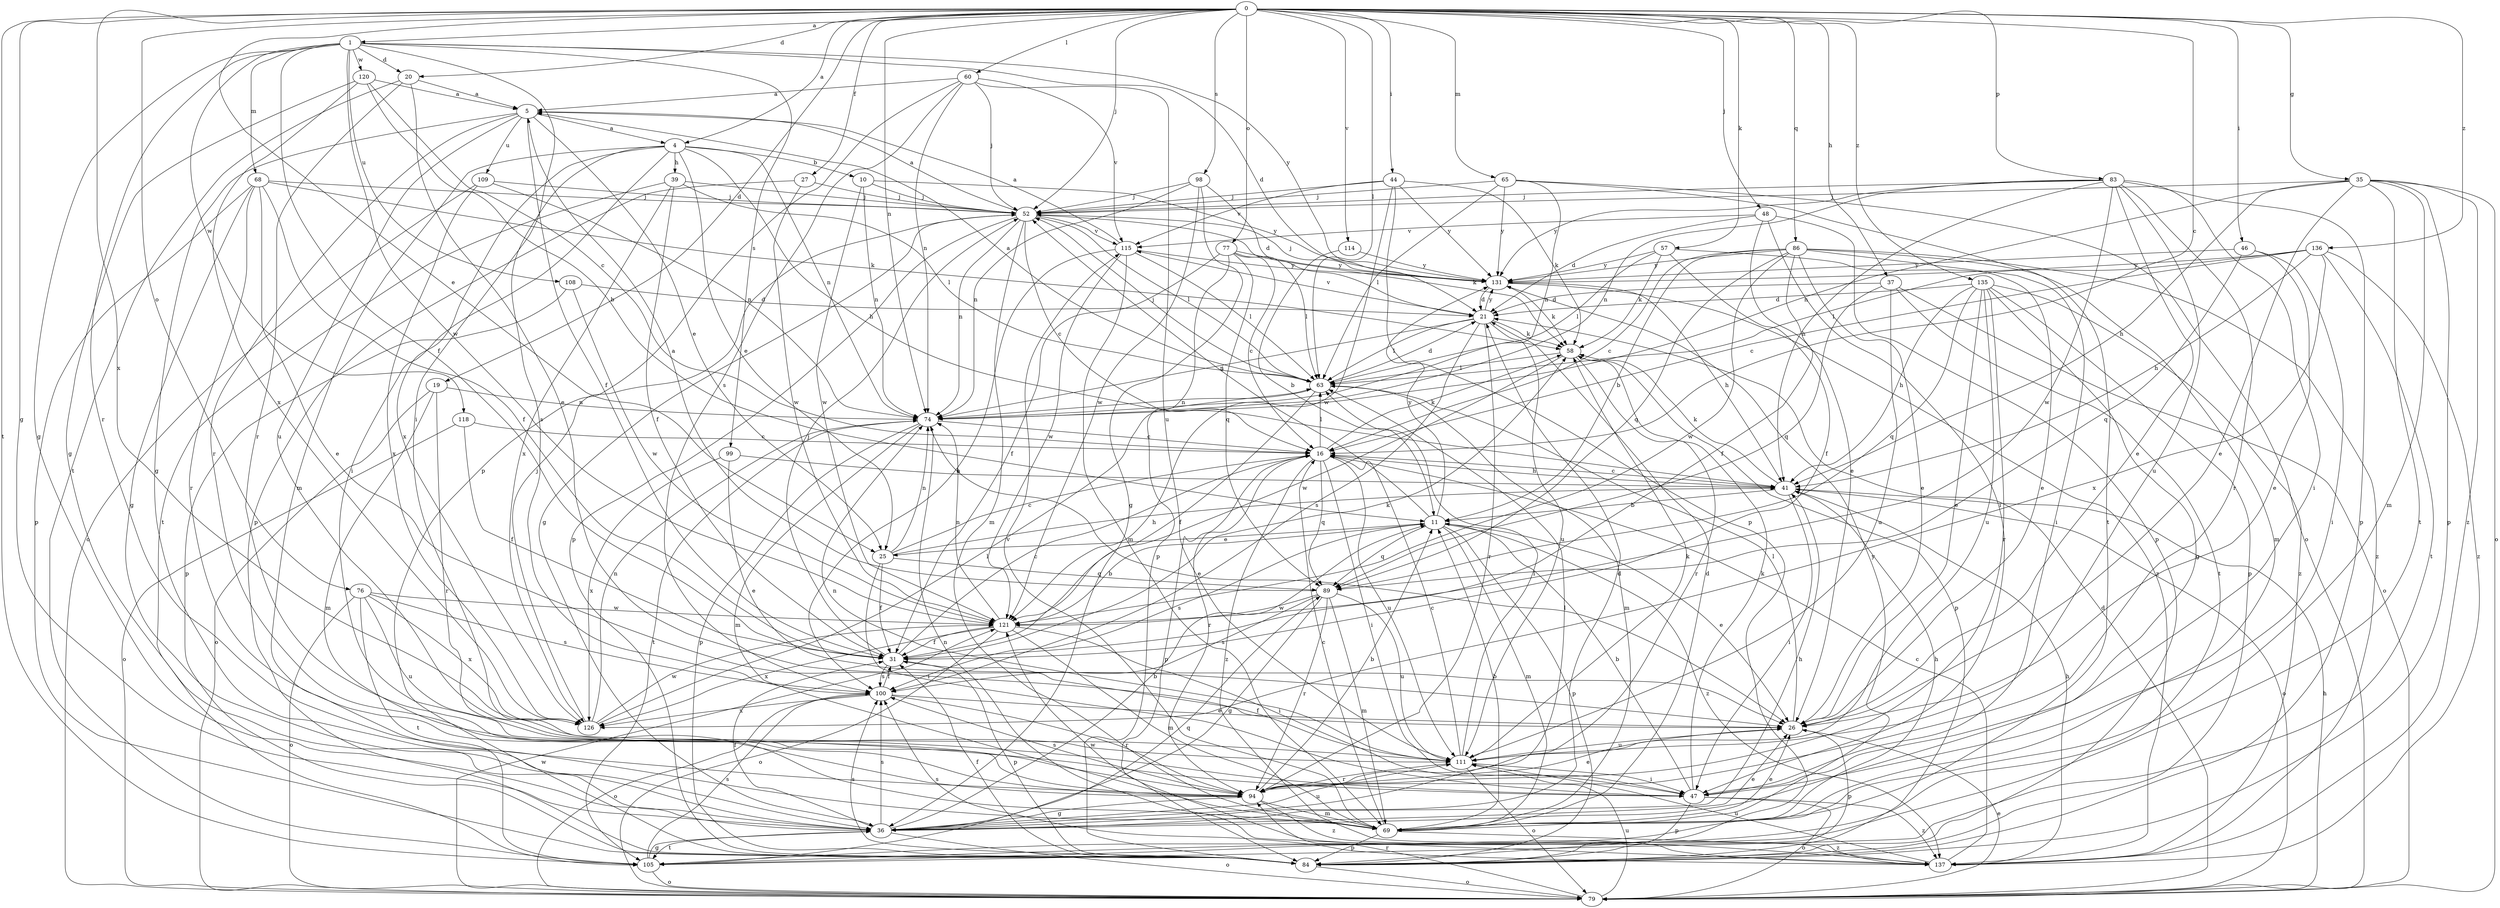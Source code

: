 strict digraph  {
0;
1;
4;
5;
10;
11;
16;
19;
20;
21;
25;
26;
27;
31;
35;
36;
37;
39;
41;
44;
46;
47;
48;
52;
57;
58;
60;
63;
65;
68;
69;
74;
76;
77;
79;
83;
84;
86;
89;
94;
98;
99;
100;
105;
108;
109;
111;
114;
115;
118;
120;
121;
126;
131;
135;
136;
137;
0 -> 1  [label=a];
0 -> 4  [label=a];
0 -> 16  [label=c];
0 -> 19  [label=d];
0 -> 20  [label=d];
0 -> 25  [label=e];
0 -> 27  [label=f];
0 -> 35  [label=g];
0 -> 36  [label=g];
0 -> 37  [label=h];
0 -> 44  [label=i];
0 -> 46  [label=i];
0 -> 48  [label=j];
0 -> 52  [label=j];
0 -> 57  [label=k];
0 -> 60  [label=l];
0 -> 63  [label=l];
0 -> 65  [label=m];
0 -> 74  [label=n];
0 -> 76  [label=o];
0 -> 77  [label=o];
0 -> 83  [label=p];
0 -> 86  [label=q];
0 -> 98  [label=s];
0 -> 105  [label=t];
0 -> 114  [label=v];
0 -> 126  [label=x];
0 -> 135  [label=z];
0 -> 136  [label=z];
1 -> 20  [label=d];
1 -> 21  [label=d];
1 -> 31  [label=f];
1 -> 36  [label=g];
1 -> 47  [label=i];
1 -> 68  [label=m];
1 -> 94  [label=r];
1 -> 99  [label=s];
1 -> 108  [label=u];
1 -> 118  [label=w];
1 -> 120  [label=w];
1 -> 121  [label=w];
1 -> 131  [label=y];
4 -> 10  [label=b];
4 -> 25  [label=e];
4 -> 39  [label=h];
4 -> 41  [label=h];
4 -> 47  [label=i];
4 -> 69  [label=m];
4 -> 74  [label=n];
4 -> 100  [label=s];
4 -> 126  [label=x];
5 -> 4  [label=a];
5 -> 25  [label=e];
5 -> 31  [label=f];
5 -> 36  [label=g];
5 -> 94  [label=r];
5 -> 109  [label=u];
5 -> 111  [label=u];
10 -> 52  [label=j];
10 -> 74  [label=n];
10 -> 121  [label=w];
10 -> 131  [label=y];
11 -> 25  [label=e];
11 -> 26  [label=e];
11 -> 52  [label=j];
11 -> 69  [label=m];
11 -> 84  [label=p];
11 -> 89  [label=q];
11 -> 100  [label=s];
11 -> 131  [label=y];
11 -> 137  [label=z];
16 -> 41  [label=h];
16 -> 47  [label=i];
16 -> 58  [label=k];
16 -> 63  [label=l];
16 -> 84  [label=p];
16 -> 89  [label=q];
16 -> 94  [label=r];
16 -> 111  [label=u];
16 -> 137  [label=z];
19 -> 69  [label=m];
19 -> 74  [label=n];
19 -> 79  [label=o];
19 -> 94  [label=r];
20 -> 5  [label=a];
20 -> 26  [label=e];
20 -> 94  [label=r];
20 -> 105  [label=t];
21 -> 58  [label=k];
21 -> 63  [label=l];
21 -> 74  [label=n];
21 -> 94  [label=r];
21 -> 100  [label=s];
21 -> 111  [label=u];
21 -> 115  [label=v];
21 -> 131  [label=y];
25 -> 16  [label=c];
25 -> 31  [label=f];
25 -> 41  [label=h];
25 -> 47  [label=i];
25 -> 74  [label=n];
25 -> 89  [label=q];
26 -> 63  [label=l];
26 -> 84  [label=p];
26 -> 111  [label=u];
27 -> 52  [label=j];
27 -> 84  [label=p];
27 -> 121  [label=w];
31 -> 16  [label=c];
31 -> 52  [label=j];
31 -> 58  [label=k];
31 -> 84  [label=p];
31 -> 100  [label=s];
35 -> 26  [label=e];
35 -> 41  [label=h];
35 -> 52  [label=j];
35 -> 69  [label=m];
35 -> 74  [label=n];
35 -> 79  [label=o];
35 -> 84  [label=p];
35 -> 105  [label=t];
35 -> 137  [label=z];
36 -> 11  [label=b];
36 -> 21  [label=d];
36 -> 26  [label=e];
36 -> 31  [label=f];
36 -> 41  [label=h];
36 -> 63  [label=l];
36 -> 79  [label=o];
36 -> 100  [label=s];
36 -> 105  [label=t];
36 -> 111  [label=u];
37 -> 21  [label=d];
37 -> 79  [label=o];
37 -> 89  [label=q];
37 -> 105  [label=t];
37 -> 111  [label=u];
39 -> 31  [label=f];
39 -> 52  [label=j];
39 -> 63  [label=l];
39 -> 105  [label=t];
39 -> 126  [label=x];
41 -> 11  [label=b];
41 -> 16  [label=c];
41 -> 47  [label=i];
41 -> 58  [label=k];
41 -> 79  [label=o];
44 -> 52  [label=j];
44 -> 58  [label=k];
44 -> 84  [label=p];
44 -> 115  [label=v];
44 -> 121  [label=w];
44 -> 131  [label=y];
46 -> 26  [label=e];
46 -> 47  [label=i];
46 -> 89  [label=q];
46 -> 131  [label=y];
47 -> 11  [label=b];
47 -> 58  [label=k];
47 -> 79  [label=o];
47 -> 84  [label=p];
47 -> 137  [label=z];
48 -> 21  [label=d];
48 -> 26  [label=e];
48 -> 47  [label=i];
48 -> 84  [label=p];
48 -> 115  [label=v];
52 -> 5  [label=a];
52 -> 16  [label=c];
52 -> 36  [label=g];
52 -> 58  [label=k];
52 -> 63  [label=l];
52 -> 69  [label=m];
52 -> 74  [label=n];
52 -> 84  [label=p];
52 -> 115  [label=v];
57 -> 26  [label=e];
57 -> 31  [label=f];
57 -> 58  [label=k];
57 -> 63  [label=l];
57 -> 131  [label=y];
58 -> 63  [label=l];
58 -> 84  [label=p];
58 -> 94  [label=r];
58 -> 121  [label=w];
60 -> 5  [label=a];
60 -> 52  [label=j];
60 -> 74  [label=n];
60 -> 84  [label=p];
60 -> 100  [label=s];
60 -> 111  [label=u];
60 -> 115  [label=v];
63 -> 5  [label=a];
63 -> 21  [label=d];
63 -> 31  [label=f];
63 -> 52  [label=j];
63 -> 69  [label=m];
63 -> 74  [label=n];
65 -> 52  [label=j];
65 -> 63  [label=l];
65 -> 74  [label=n];
65 -> 79  [label=o];
65 -> 105  [label=t];
65 -> 131  [label=y];
68 -> 26  [label=e];
68 -> 31  [label=f];
68 -> 36  [label=g];
68 -> 52  [label=j];
68 -> 58  [label=k];
68 -> 84  [label=p];
68 -> 94  [label=r];
69 -> 11  [label=b];
69 -> 16  [label=c];
69 -> 21  [label=d];
69 -> 26  [label=e];
69 -> 41  [label=h];
69 -> 84  [label=p];
69 -> 115  [label=v];
69 -> 131  [label=y];
69 -> 137  [label=z];
74 -> 16  [label=c];
74 -> 26  [label=e];
74 -> 69  [label=m];
74 -> 84  [label=p];
74 -> 105  [label=t];
76 -> 79  [label=o];
76 -> 100  [label=s];
76 -> 105  [label=t];
76 -> 111  [label=u];
76 -> 121  [label=w];
76 -> 126  [label=x];
77 -> 16  [label=c];
77 -> 31  [label=f];
77 -> 63  [label=l];
77 -> 84  [label=p];
77 -> 89  [label=q];
77 -> 131  [label=y];
79 -> 21  [label=d];
79 -> 26  [label=e];
79 -> 41  [label=h];
79 -> 94  [label=r];
79 -> 111  [label=u];
79 -> 121  [label=w];
83 -> 26  [label=e];
83 -> 41  [label=h];
83 -> 47  [label=i];
83 -> 52  [label=j];
83 -> 74  [label=n];
83 -> 84  [label=p];
83 -> 94  [label=r];
83 -> 111  [label=u];
83 -> 121  [label=w];
83 -> 131  [label=y];
84 -> 31  [label=f];
84 -> 79  [label=o];
84 -> 100  [label=s];
86 -> 11  [label=b];
86 -> 16  [label=c];
86 -> 26  [label=e];
86 -> 31  [label=f];
86 -> 47  [label=i];
86 -> 69  [label=m];
86 -> 89  [label=q];
86 -> 121  [label=w];
86 -> 131  [label=y];
86 -> 137  [label=z];
89 -> 5  [label=a];
89 -> 36  [label=g];
89 -> 69  [label=m];
89 -> 94  [label=r];
89 -> 100  [label=s];
89 -> 111  [label=u];
89 -> 121  [label=w];
94 -> 11  [label=b];
94 -> 26  [label=e];
94 -> 36  [label=g];
94 -> 69  [label=m];
94 -> 100  [label=s];
94 -> 137  [label=z];
98 -> 21  [label=d];
98 -> 36  [label=g];
98 -> 52  [label=j];
98 -> 74  [label=n];
98 -> 121  [label=w];
99 -> 26  [label=e];
99 -> 41  [label=h];
99 -> 126  [label=x];
100 -> 26  [label=e];
100 -> 31  [label=f];
100 -> 79  [label=o];
100 -> 94  [label=r];
100 -> 126  [label=x];
105 -> 36  [label=g];
105 -> 79  [label=o];
105 -> 89  [label=q];
105 -> 100  [label=s];
108 -> 21  [label=d];
108 -> 84  [label=p];
108 -> 121  [label=w];
109 -> 52  [label=j];
109 -> 74  [label=n];
109 -> 79  [label=o];
109 -> 126  [label=x];
111 -> 16  [label=c];
111 -> 31  [label=f];
111 -> 47  [label=i];
111 -> 58  [label=k];
111 -> 63  [label=l];
111 -> 74  [label=n];
111 -> 79  [label=o];
111 -> 94  [label=r];
114 -> 11  [label=b];
114 -> 131  [label=y];
115 -> 5  [label=a];
115 -> 63  [label=l];
115 -> 69  [label=m];
115 -> 100  [label=s];
115 -> 121  [label=w];
115 -> 131  [label=y];
118 -> 16  [label=c];
118 -> 31  [label=f];
118 -> 79  [label=o];
120 -> 5  [label=a];
120 -> 11  [label=b];
120 -> 16  [label=c];
120 -> 36  [label=g];
120 -> 126  [label=x];
121 -> 11  [label=b];
121 -> 31  [label=f];
121 -> 47  [label=i];
121 -> 69  [label=m];
121 -> 74  [label=n];
121 -> 79  [label=o];
121 -> 126  [label=x];
126 -> 52  [label=j];
126 -> 63  [label=l];
126 -> 74  [label=n];
126 -> 121  [label=w];
131 -> 21  [label=d];
131 -> 41  [label=h];
131 -> 52  [label=j];
131 -> 58  [label=k];
131 -> 137  [label=z];
135 -> 21  [label=d];
135 -> 26  [label=e];
135 -> 36  [label=g];
135 -> 41  [label=h];
135 -> 84  [label=p];
135 -> 89  [label=q];
135 -> 94  [label=r];
135 -> 111  [label=u];
135 -> 137  [label=z];
136 -> 16  [label=c];
136 -> 41  [label=h];
136 -> 63  [label=l];
136 -> 105  [label=t];
136 -> 126  [label=x];
136 -> 131  [label=y];
136 -> 137  [label=z];
137 -> 16  [label=c];
137 -> 41  [label=h];
137 -> 74  [label=n];
137 -> 100  [label=s];
137 -> 111  [label=u];
137 -> 121  [label=w];
}
